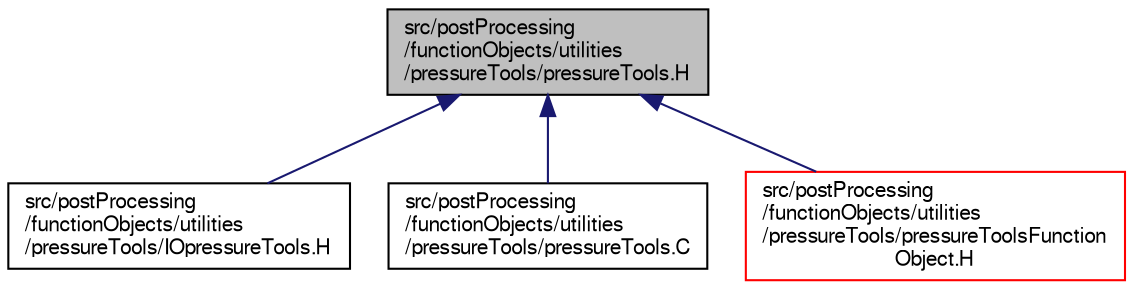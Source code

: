digraph "src/postProcessing/functionObjects/utilities/pressureTools/pressureTools.H"
{
  bgcolor="transparent";
  edge [fontname="FreeSans",fontsize="10",labelfontname="FreeSans",labelfontsize="10"];
  node [fontname="FreeSans",fontsize="10",shape=record];
  Node115 [label="src/postProcessing\l/functionObjects/utilities\l/pressureTools/pressureTools.H",height=0.2,width=0.4,color="black", fillcolor="grey75", style="filled", fontcolor="black"];
  Node115 -> Node116 [dir="back",color="midnightblue",fontsize="10",style="solid",fontname="FreeSans"];
  Node116 [label="src/postProcessing\l/functionObjects/utilities\l/pressureTools/IOpressureTools.H",height=0.2,width=0.4,color="black",URL="$a13781.html"];
  Node115 -> Node117 [dir="back",color="midnightblue",fontsize="10",style="solid",fontname="FreeSans"];
  Node117 [label="src/postProcessing\l/functionObjects/utilities\l/pressureTools/pressureTools.C",height=0.2,width=0.4,color="black",URL="$a13784.html"];
  Node115 -> Node118 [dir="back",color="midnightblue",fontsize="10",style="solid",fontname="FreeSans"];
  Node118 [label="src/postProcessing\l/functionObjects/utilities\l/pressureTools/pressureToolsFunction\lObject.H",height=0.2,width=0.4,color="red",URL="$a13793.html"];
}
